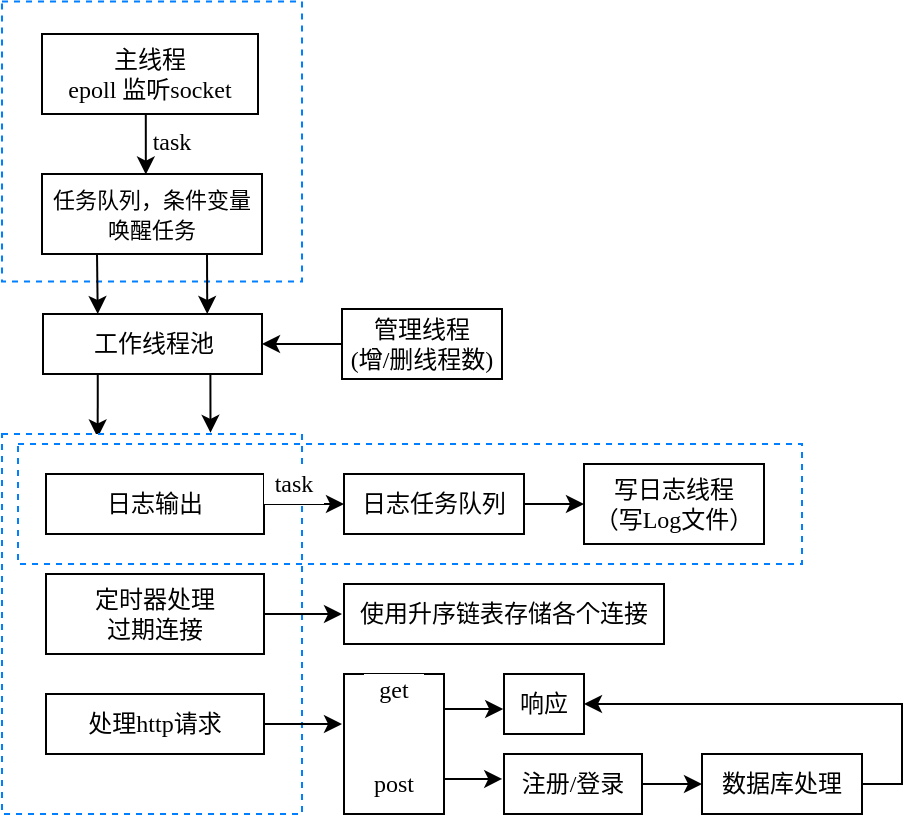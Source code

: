 <mxfile version="14.1.4" type="github">
  <diagram id="wdTt2lY_ousBgX9TNOF9" name="Page-1">
    <mxGraphModel dx="752" dy="445" grid="1" gridSize="10" guides="1" tooltips="1" connect="1" arrows="1" fold="1" page="1" pageScale="1" pageWidth="827" pageHeight="1169" math="0" shadow="0">
      <root>
        <mxCell id="0" />
        <mxCell id="1" parent="0" />
        <mxCell id="rqlkk8g561G5dhS6AtiI-56" style="edgeStyle=orthogonalEdgeStyle;rounded=0;orthogonalLoop=1;jettySize=auto;html=1;exitX=1;exitY=0.75;exitDx=0;exitDy=0;entryX=-0.013;entryY=0.415;entryDx=0;entryDy=0;entryPerimeter=0;fontFamily=Times New Roman;" edge="1" parent="1" source="rqlkk8g561G5dhS6AtiI-39" target="rqlkk8g561G5dhS6AtiI-44">
          <mxGeometry relative="1" as="geometry" />
        </mxCell>
        <mxCell id="rqlkk8g561G5dhS6AtiI-57" style="edgeStyle=orthogonalEdgeStyle;rounded=0;orthogonalLoop=1;jettySize=auto;html=1;exitX=1;exitY=0.25;exitDx=0;exitDy=0;entryX=-0.01;entryY=0.578;entryDx=0;entryDy=0;entryPerimeter=0;fontFamily=Times New Roman;" edge="1" parent="1" source="rqlkk8g561G5dhS6AtiI-39" target="rqlkk8g561G5dhS6AtiI-43">
          <mxGeometry relative="1" as="geometry" />
        </mxCell>
        <mxCell id="rqlkk8g561G5dhS6AtiI-39" value="" style="rounded=0;whiteSpace=wrap;html=1;strokeColor=#000000;fontFamily=Times New Roman;" vertex="1" parent="1">
          <mxGeometry x="501" y="580" width="50" height="70" as="geometry" />
        </mxCell>
        <mxCell id="rqlkk8g561G5dhS6AtiI-1" value="" style="rounded=0;whiteSpace=wrap;html=1;dashed=1;strokeColor=#007FFF;" vertex="1" parent="1">
          <mxGeometry x="330" y="243.75" width="150" height="140" as="geometry" />
        </mxCell>
        <mxCell id="rqlkk8g561G5dhS6AtiI-31" value="task" style="rounded=0;whiteSpace=wrap;html=1;fontFamily=Times New Roman;strokeColor=none;" vertex="1" parent="1">
          <mxGeometry x="400" y="305.75" width="30" height="16" as="geometry" />
        </mxCell>
        <mxCell id="rqlkk8g561G5dhS6AtiI-10" style="edgeStyle=orthogonalEdgeStyle;rounded=0;orthogonalLoop=1;jettySize=auto;html=1;exitX=0.5;exitY=1;exitDx=0;exitDy=0;entryX=0.472;entryY=0.007;entryDx=0;entryDy=0;entryPerimeter=0;fontFamily=Times New Roman;" edge="1" parent="1" source="rqlkk8g561G5dhS6AtiI-3" target="rqlkk8g561G5dhS6AtiI-6">
          <mxGeometry relative="1" as="geometry" />
        </mxCell>
        <mxCell id="rqlkk8g561G5dhS6AtiI-3" value="主线程&lt;br&gt;epoll 监听socket" style="rounded=0;whiteSpace=wrap;html=1;fontFamily=Times New Roman;" vertex="1" parent="1">
          <mxGeometry x="350" y="260" width="108" height="40" as="geometry" />
        </mxCell>
        <mxCell id="rqlkk8g561G5dhS6AtiI-19" style="edgeStyle=orthogonalEdgeStyle;rounded=0;orthogonalLoop=1;jettySize=auto;html=1;exitX=0.25;exitY=1;exitDx=0;exitDy=0;entryX=0.25;entryY=0;entryDx=0;entryDy=0;fontFamily=Times New Roman;" edge="1" parent="1" source="rqlkk8g561G5dhS6AtiI-6" target="rqlkk8g561G5dhS6AtiI-11">
          <mxGeometry relative="1" as="geometry" />
        </mxCell>
        <mxCell id="rqlkk8g561G5dhS6AtiI-20" style="edgeStyle=orthogonalEdgeStyle;rounded=0;orthogonalLoop=1;jettySize=auto;html=1;exitX=0.75;exitY=1;exitDx=0;exitDy=0;entryX=0.75;entryY=0;entryDx=0;entryDy=0;fontFamily=Times New Roman;" edge="1" parent="1" source="rqlkk8g561G5dhS6AtiI-6" target="rqlkk8g561G5dhS6AtiI-11">
          <mxGeometry relative="1" as="geometry" />
        </mxCell>
        <mxCell id="rqlkk8g561G5dhS6AtiI-6" value="&lt;font style=&quot;font-size: 11px&quot;&gt;任务队列，条件变量唤醒任务&lt;/font&gt;" style="rounded=0;whiteSpace=wrap;html=1;fontFamily=Times New Roman;" vertex="1" parent="1">
          <mxGeometry x="350" y="330" width="110" height="40" as="geometry" />
        </mxCell>
        <mxCell id="rqlkk8g561G5dhS6AtiI-50" style="edgeStyle=orthogonalEdgeStyle;rounded=0;orthogonalLoop=1;jettySize=auto;html=1;exitX=0.75;exitY=1;exitDx=0;exitDy=0;entryX=0.695;entryY=-0.003;entryDx=0;entryDy=0;entryPerimeter=0;fontFamily=Times New Roman;" edge="1" parent="1" source="rqlkk8g561G5dhS6AtiI-11" target="rqlkk8g561G5dhS6AtiI-23">
          <mxGeometry relative="1" as="geometry" />
        </mxCell>
        <mxCell id="rqlkk8g561G5dhS6AtiI-51" style="edgeStyle=orthogonalEdgeStyle;rounded=0;orthogonalLoop=1;jettySize=auto;html=1;exitX=0.25;exitY=1;exitDx=0;exitDy=0;entryX=0.319;entryY=0.009;entryDx=0;entryDy=0;entryPerimeter=0;fontFamily=Times New Roman;" edge="1" parent="1" source="rqlkk8g561G5dhS6AtiI-11" target="rqlkk8g561G5dhS6AtiI-23">
          <mxGeometry relative="1" as="geometry" />
        </mxCell>
        <mxCell id="rqlkk8g561G5dhS6AtiI-11" value="工作线程池" style="rounded=0;whiteSpace=wrap;html=1;fontFamily=Times New Roman;" vertex="1" parent="1">
          <mxGeometry x="350.5" y="400" width="109.5" height="30" as="geometry" />
        </mxCell>
        <mxCell id="rqlkk8g561G5dhS6AtiI-22" style="edgeStyle=orthogonalEdgeStyle;rounded=0;orthogonalLoop=1;jettySize=auto;html=1;fontFamily=Times New Roman;" edge="1" parent="1" source="rqlkk8g561G5dhS6AtiI-21" target="rqlkk8g561G5dhS6AtiI-11">
          <mxGeometry relative="1" as="geometry" />
        </mxCell>
        <mxCell id="rqlkk8g561G5dhS6AtiI-21" value="管理线程&lt;br&gt;(增/删线程数)" style="rounded=0;whiteSpace=wrap;html=1;strokeColor=#000000;fontFamily=Times New Roman;" vertex="1" parent="1">
          <mxGeometry x="500" y="397.5" width="80" height="35" as="geometry" />
        </mxCell>
        <mxCell id="rqlkk8g561G5dhS6AtiI-23" value="" style="rounded=0;whiteSpace=wrap;html=1;fontFamily=Times New Roman;strokeColor=#007FFF;dashed=1;" vertex="1" parent="1">
          <mxGeometry x="330" y="460" width="150" height="190" as="geometry" />
        </mxCell>
        <mxCell id="rqlkk8g561G5dhS6AtiI-29" style="edgeStyle=orthogonalEdgeStyle;rounded=0;orthogonalLoop=1;jettySize=auto;html=1;exitX=1;exitY=0.5;exitDx=0;exitDy=0;fontFamily=Times New Roman;" edge="1" parent="1" source="rqlkk8g561G5dhS6AtiI-24" target="rqlkk8g561G5dhS6AtiI-27">
          <mxGeometry relative="1" as="geometry" />
        </mxCell>
        <mxCell id="rqlkk8g561G5dhS6AtiI-24" value="日志输出" style="rounded=0;whiteSpace=wrap;html=1;fontFamily=Times New Roman;" vertex="1" parent="1">
          <mxGeometry x="352" y="480" width="109" height="30" as="geometry" />
        </mxCell>
        <mxCell id="rqlkk8g561G5dhS6AtiI-52" style="edgeStyle=orthogonalEdgeStyle;rounded=0;orthogonalLoop=1;jettySize=auto;html=1;fontFamily=Times New Roman;" edge="1" parent="1" source="rqlkk8g561G5dhS6AtiI-25">
          <mxGeometry relative="1" as="geometry">
            <mxPoint x="500" y="550" as="targetPoint" />
          </mxGeometry>
        </mxCell>
        <mxCell id="rqlkk8g561G5dhS6AtiI-25" value="定时器处理&lt;br&gt;过期连接" style="rounded=0;whiteSpace=wrap;html=1;strokeColor=#000000;fontFamily=Times New Roman;" vertex="1" parent="1">
          <mxGeometry x="352" y="530" width="109" height="40" as="geometry" />
        </mxCell>
        <mxCell id="rqlkk8g561G5dhS6AtiI-53" style="edgeStyle=orthogonalEdgeStyle;rounded=0;orthogonalLoop=1;jettySize=auto;html=1;fontFamily=Times New Roman;" edge="1" parent="1" source="rqlkk8g561G5dhS6AtiI-26">
          <mxGeometry relative="1" as="geometry">
            <mxPoint x="500" y="605" as="targetPoint" />
          </mxGeometry>
        </mxCell>
        <mxCell id="rqlkk8g561G5dhS6AtiI-26" value="处理http请求" style="rounded=0;whiteSpace=wrap;html=1;strokeColor=#000000;fontFamily=Times New Roman;" vertex="1" parent="1">
          <mxGeometry x="352" y="590" width="109" height="30" as="geometry" />
        </mxCell>
        <mxCell id="rqlkk8g561G5dhS6AtiI-46" style="edgeStyle=orthogonalEdgeStyle;rounded=0;orthogonalLoop=1;jettySize=auto;html=1;fontFamily=Times New Roman;" edge="1" parent="1" source="rqlkk8g561G5dhS6AtiI-27" target="rqlkk8g561G5dhS6AtiI-28">
          <mxGeometry relative="1" as="geometry" />
        </mxCell>
        <mxCell id="rqlkk8g561G5dhS6AtiI-27" value="日志任务队列" style="rounded=0;whiteSpace=wrap;html=1;strokeColor=#000000;fontFamily=Times New Roman;" vertex="1" parent="1">
          <mxGeometry x="501" y="480" width="90" height="30" as="geometry" />
        </mxCell>
        <mxCell id="rqlkk8g561G5dhS6AtiI-28" value="写日志线程&lt;br&gt;（写Log文件）" style="rounded=0;whiteSpace=wrap;html=1;strokeColor=#000000;fontFamily=Times New Roman;" vertex="1" parent="1">
          <mxGeometry x="621" y="475" width="90" height="40" as="geometry" />
        </mxCell>
        <mxCell id="rqlkk8g561G5dhS6AtiI-32" value="task" style="rounded=0;whiteSpace=wrap;html=1;fontFamily=Times New Roman;strokeColor=none;" vertex="1" parent="1">
          <mxGeometry x="461" y="475" width="30" height="20" as="geometry" />
        </mxCell>
        <mxCell id="rqlkk8g561G5dhS6AtiI-33" value="使用升序链表存储各个连接" style="rounded=0;whiteSpace=wrap;html=1;fontFamily=Times New Roman;" vertex="1" parent="1">
          <mxGeometry x="501" y="535" width="160" height="30" as="geometry" />
        </mxCell>
        <mxCell id="rqlkk8g561G5dhS6AtiI-41" value="post" style="rounded=0;whiteSpace=wrap;html=1;fontFamily=Times New Roman;strokeColor=none;" vertex="1" parent="1">
          <mxGeometry x="511" y="630" width="30" height="10" as="geometry" />
        </mxCell>
        <mxCell id="rqlkk8g561G5dhS6AtiI-40" value="get" style="rounded=0;whiteSpace=wrap;html=1;fontFamily=Times New Roman;strokeColor=none;" vertex="1" parent="1">
          <mxGeometry x="511" y="580" width="30" height="15" as="geometry" />
        </mxCell>
        <mxCell id="rqlkk8g561G5dhS6AtiI-43" value="响应" style="rounded=0;whiteSpace=wrap;html=1;strokeColor=#000000;fontFamily=Times New Roman;" vertex="1" parent="1">
          <mxGeometry x="581" y="580" width="40" height="30" as="geometry" />
        </mxCell>
        <mxCell id="rqlkk8g561G5dhS6AtiI-58" style="edgeStyle=orthogonalEdgeStyle;rounded=0;orthogonalLoop=1;jettySize=auto;html=1;exitX=1;exitY=0.5;exitDx=0;exitDy=0;fontFamily=Times New Roman;" edge="1" parent="1" source="rqlkk8g561G5dhS6AtiI-44" target="rqlkk8g561G5dhS6AtiI-45">
          <mxGeometry relative="1" as="geometry" />
        </mxCell>
        <mxCell id="rqlkk8g561G5dhS6AtiI-44" value="注册/登录" style="rounded=0;whiteSpace=wrap;html=1;strokeColor=#000000;fontFamily=Times New Roman;" vertex="1" parent="1">
          <mxGeometry x="581" y="620" width="69" height="30" as="geometry" />
        </mxCell>
        <mxCell id="rqlkk8g561G5dhS6AtiI-62" style="edgeStyle=orthogonalEdgeStyle;rounded=0;orthogonalLoop=1;jettySize=auto;html=1;exitX=1;exitY=0.5;exitDx=0;exitDy=0;entryX=1;entryY=0.5;entryDx=0;entryDy=0;fontFamily=Times New Roman;" edge="1" parent="1" source="rqlkk8g561G5dhS6AtiI-45" target="rqlkk8g561G5dhS6AtiI-43">
          <mxGeometry relative="1" as="geometry" />
        </mxCell>
        <mxCell id="rqlkk8g561G5dhS6AtiI-45" value="数据库处理" style="rounded=0;whiteSpace=wrap;html=1;strokeColor=#000000;fontFamily=Times New Roman;" vertex="1" parent="1">
          <mxGeometry x="680" y="620" width="80" height="30" as="geometry" />
        </mxCell>
        <mxCell id="rqlkk8g561G5dhS6AtiI-63" value="" style="rounded=0;whiteSpace=wrap;html=1;fontFamily=Times New Roman;strokeColor=#007FFF;dashed=1;fillColor=none;" vertex="1" parent="1">
          <mxGeometry x="338" y="465" width="392" height="60" as="geometry" />
        </mxCell>
      </root>
    </mxGraphModel>
  </diagram>
</mxfile>
